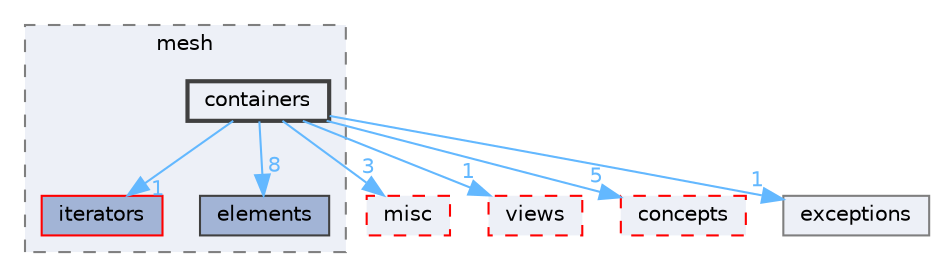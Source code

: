 digraph "/home/runner/work/vclib/vclib/include/vclib/mesh/containers"
{
 // LATEX_PDF_SIZE
  bgcolor="transparent";
  edge [fontname=Helvetica,fontsize=10,labelfontname=Helvetica,labelfontsize=10];
  node [fontname=Helvetica,fontsize=10,shape=box,height=0.2,width=0.4];
  compound=true
  subgraph clusterdir_b7cba7c08bd1746e313314f7773d6465 {
    graph [ bgcolor="#edf0f7", pencolor="grey50", label="mesh", fontname=Helvetica,fontsize=10 style="filled,dashed", URL="dir_b7cba7c08bd1746e313314f7773d6465.html",tooltip=""]
  dir_6889ae968e80656580beafd3f2fa6a8c [label="iterators", fillcolor="#a2b4d6", color="red", style="filled", URL="dir_6889ae968e80656580beafd3f2fa6a8c.html",tooltip=""];
  dir_902bd87884187df03b576e89e928c698 [label="elements", fillcolor="#a2b4d6", color="grey25", style="filled", URL="dir_902bd87884187df03b576e89e928c698.html",tooltip=""];
  dir_eeea37721a117e1c15bc5f5467c69b4e [label="containers", fillcolor="#edf0f7", color="grey25", style="filled,bold", URL="dir_eeea37721a117e1c15bc5f5467c69b4e.html",tooltip=""];
  }
  dir_1d5d86545c5ee72848d4833136f0caa9 [label="misc", fillcolor="#edf0f7", color="red", style="filled,dashed", URL="dir_1d5d86545c5ee72848d4833136f0caa9.html",tooltip=""];
  dir_73c7b2964be4f83c14fe98a3a9281ec6 [label="views", fillcolor="#edf0f7", color="red", style="filled,dashed", URL="dir_73c7b2964be4f83c14fe98a3a9281ec6.html",tooltip=""];
  dir_d8d31096cdb23314816d0514c2e28657 [label="concepts", fillcolor="#edf0f7", color="red", style="filled,dashed", URL="dir_d8d31096cdb23314816d0514c2e28657.html",tooltip=""];
  dir_faecc92ba3fe640bc81c479e685075f2 [label="exceptions", fillcolor="#edf0f7", color="grey50", style="filled", URL="dir_faecc92ba3fe640bc81c479e685075f2.html",tooltip=""];
  dir_eeea37721a117e1c15bc5f5467c69b4e->dir_1d5d86545c5ee72848d4833136f0caa9 [headlabel="3", labeldistance=1.5 headhref="dir_000006_000037.html" color="steelblue1" fontcolor="steelblue1"];
  dir_eeea37721a117e1c15bc5f5467c69b4e->dir_6889ae968e80656580beafd3f2fa6a8c [headlabel="1", labeldistance=1.5 headhref="dir_000006_000027.html" color="steelblue1" fontcolor="steelblue1"];
  dir_eeea37721a117e1c15bc5f5467c69b4e->dir_73c7b2964be4f83c14fe98a3a9281ec6 [headlabel="1", labeldistance=1.5 headhref="dir_000006_000058.html" color="steelblue1" fontcolor="steelblue1"];
  dir_eeea37721a117e1c15bc5f5467c69b4e->dir_902bd87884187df03b576e89e928c698 [headlabel="8", labeldistance=1.5 headhref="dir_000006_000010.html" color="steelblue1" fontcolor="steelblue1"];
  dir_eeea37721a117e1c15bc5f5467c69b4e->dir_d8d31096cdb23314816d0514c2e28657 [headlabel="5", labeldistance=1.5 headhref="dir_000006_000005.html" color="steelblue1" fontcolor="steelblue1"];
  dir_eeea37721a117e1c15bc5f5467c69b4e->dir_faecc92ba3fe640bc81c479e685075f2 [headlabel="1", labeldistance=1.5 headhref="dir_000006_000011.html" color="steelblue1" fontcolor="steelblue1"];
}
